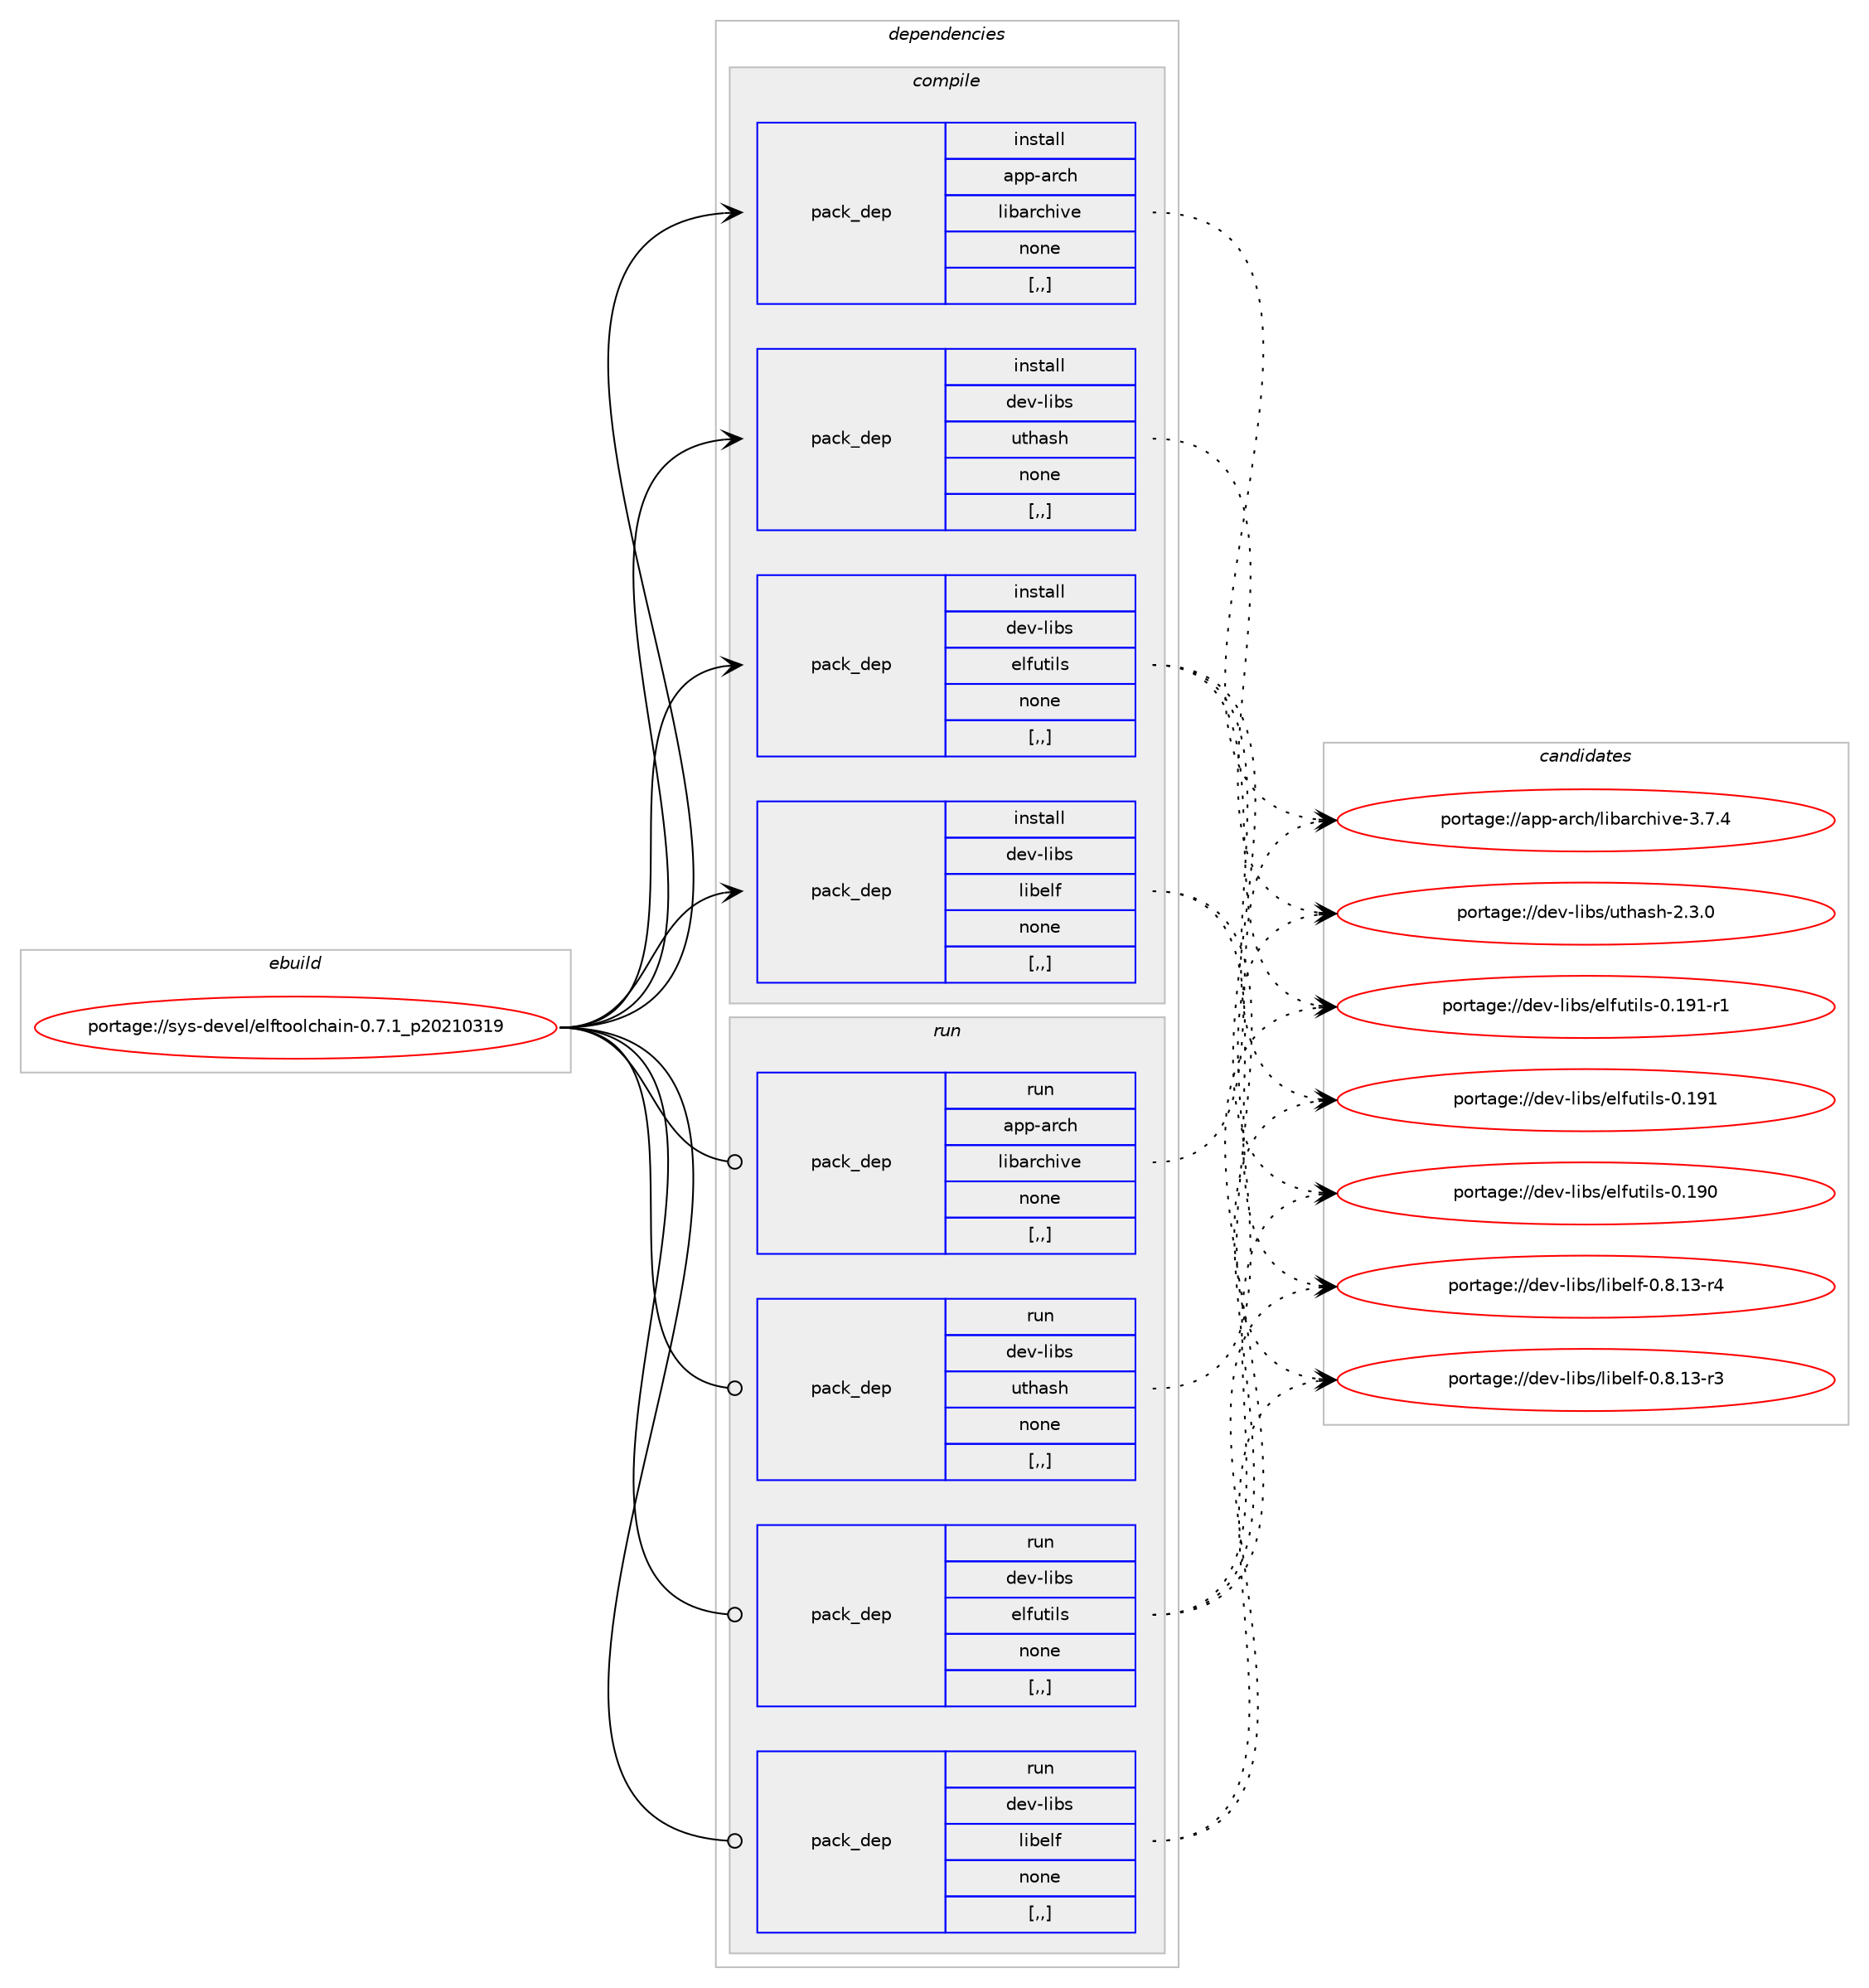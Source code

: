 digraph prolog {

# *************
# Graph options
# *************

newrank=true;
concentrate=true;
compound=true;
graph [rankdir=LR,fontname=Helvetica,fontsize=10,ranksep=1.5];#, ranksep=2.5, nodesep=0.2];
edge  [arrowhead=vee];
node  [fontname=Helvetica,fontsize=10];

# **********
# The ebuild
# **********

subgraph cluster_leftcol {
color=gray;
rank=same;
label=<<i>ebuild</i>>;
id [label="portage://sys-devel/elftoolchain-0.7.1_p20210319", color=red, width=4, href="../sys-devel/elftoolchain-0.7.1_p20210319.svg"];
}

# ****************
# The dependencies
# ****************

subgraph cluster_midcol {
color=gray;
label=<<i>dependencies</i>>;
subgraph cluster_compile {
fillcolor="#eeeeee";
style=filled;
label=<<i>compile</i>>;
subgraph pack312899 {
dependency430489 [label=<<TABLE BORDER="0" CELLBORDER="1" CELLSPACING="0" CELLPADDING="4" WIDTH="220"><TR><TD ROWSPAN="6" CELLPADDING="30">pack_dep</TD></TR><TR><TD WIDTH="110">install</TD></TR><TR><TD>app-arch</TD></TR><TR><TD>libarchive</TD></TR><TR><TD>none</TD></TR><TR><TD>[,,]</TD></TR></TABLE>>, shape=none, color=blue];
}
id:e -> dependency430489:w [weight=20,style="solid",arrowhead="vee"];
subgraph pack312900 {
dependency430490 [label=<<TABLE BORDER="0" CELLBORDER="1" CELLSPACING="0" CELLPADDING="4" WIDTH="220"><TR><TD ROWSPAN="6" CELLPADDING="30">pack_dep</TD></TR><TR><TD WIDTH="110">install</TD></TR><TR><TD>dev-libs</TD></TR><TR><TD>uthash</TD></TR><TR><TD>none</TD></TR><TR><TD>[,,]</TD></TR></TABLE>>, shape=none, color=blue];
}
id:e -> dependency430490:w [weight=20,style="solid",arrowhead="vee"];
subgraph pack312901 {
dependency430491 [label=<<TABLE BORDER="0" CELLBORDER="1" CELLSPACING="0" CELLPADDING="4" WIDTH="220"><TR><TD ROWSPAN="6" CELLPADDING="30">pack_dep</TD></TR><TR><TD WIDTH="110">install</TD></TR><TR><TD>dev-libs</TD></TR><TR><TD>elfutils</TD></TR><TR><TD>none</TD></TR><TR><TD>[,,]</TD></TR></TABLE>>, shape=none, color=blue];
}
id:e -> dependency430491:w [weight=20,style="solid",arrowhead="vee"];
subgraph pack312902 {
dependency430492 [label=<<TABLE BORDER="0" CELLBORDER="1" CELLSPACING="0" CELLPADDING="4" WIDTH="220"><TR><TD ROWSPAN="6" CELLPADDING="30">pack_dep</TD></TR><TR><TD WIDTH="110">install</TD></TR><TR><TD>dev-libs</TD></TR><TR><TD>libelf</TD></TR><TR><TD>none</TD></TR><TR><TD>[,,]</TD></TR></TABLE>>, shape=none, color=blue];
}
id:e -> dependency430492:w [weight=20,style="solid",arrowhead="vee"];
}
subgraph cluster_compileandrun {
fillcolor="#eeeeee";
style=filled;
label=<<i>compile and run</i>>;
}
subgraph cluster_run {
fillcolor="#eeeeee";
style=filled;
label=<<i>run</i>>;
subgraph pack312903 {
dependency430493 [label=<<TABLE BORDER="0" CELLBORDER="1" CELLSPACING="0" CELLPADDING="4" WIDTH="220"><TR><TD ROWSPAN="6" CELLPADDING="30">pack_dep</TD></TR><TR><TD WIDTH="110">run</TD></TR><TR><TD>app-arch</TD></TR><TR><TD>libarchive</TD></TR><TR><TD>none</TD></TR><TR><TD>[,,]</TD></TR></TABLE>>, shape=none, color=blue];
}
id:e -> dependency430493:w [weight=20,style="solid",arrowhead="odot"];
subgraph pack312904 {
dependency430494 [label=<<TABLE BORDER="0" CELLBORDER="1" CELLSPACING="0" CELLPADDING="4" WIDTH="220"><TR><TD ROWSPAN="6" CELLPADDING="30">pack_dep</TD></TR><TR><TD WIDTH="110">run</TD></TR><TR><TD>dev-libs</TD></TR><TR><TD>uthash</TD></TR><TR><TD>none</TD></TR><TR><TD>[,,]</TD></TR></TABLE>>, shape=none, color=blue];
}
id:e -> dependency430494:w [weight=20,style="solid",arrowhead="odot"];
subgraph pack312905 {
dependency430495 [label=<<TABLE BORDER="0" CELLBORDER="1" CELLSPACING="0" CELLPADDING="4" WIDTH="220"><TR><TD ROWSPAN="6" CELLPADDING="30">pack_dep</TD></TR><TR><TD WIDTH="110">run</TD></TR><TR><TD>dev-libs</TD></TR><TR><TD>elfutils</TD></TR><TR><TD>none</TD></TR><TR><TD>[,,]</TD></TR></TABLE>>, shape=none, color=blue];
}
id:e -> dependency430495:w [weight=20,style="solid",arrowhead="odot"];
subgraph pack312906 {
dependency430496 [label=<<TABLE BORDER="0" CELLBORDER="1" CELLSPACING="0" CELLPADDING="4" WIDTH="220"><TR><TD ROWSPAN="6" CELLPADDING="30">pack_dep</TD></TR><TR><TD WIDTH="110">run</TD></TR><TR><TD>dev-libs</TD></TR><TR><TD>libelf</TD></TR><TR><TD>none</TD></TR><TR><TD>[,,]</TD></TR></TABLE>>, shape=none, color=blue];
}
id:e -> dependency430496:w [weight=20,style="solid",arrowhead="odot"];
}
}

# **************
# The candidates
# **************

subgraph cluster_choices {
rank=same;
color=gray;
label=<<i>candidates</i>>;

subgraph choice312899 {
color=black;
nodesep=1;
choice9711211245971149910447108105989711499104105118101455146554652 [label="portage://app-arch/libarchive-3.7.4", color=red, width=4,href="../app-arch/libarchive-3.7.4.svg"];
dependency430489:e -> choice9711211245971149910447108105989711499104105118101455146554652:w [style=dotted,weight="100"];
}
subgraph choice312900 {
color=black;
nodesep=1;
choice10010111845108105981154711711610497115104455046514648 [label="portage://dev-libs/uthash-2.3.0", color=red, width=4,href="../dev-libs/uthash-2.3.0.svg"];
dependency430490:e -> choice10010111845108105981154711711610497115104455046514648:w [style=dotted,weight="100"];
}
subgraph choice312901 {
color=black;
nodesep=1;
choice1001011184510810598115471011081021171161051081154548464957494511449 [label="portage://dev-libs/elfutils-0.191-r1", color=red, width=4,href="../dev-libs/elfutils-0.191-r1.svg"];
choice100101118451081059811547101108102117116105108115454846495749 [label="portage://dev-libs/elfutils-0.191", color=red, width=4,href="../dev-libs/elfutils-0.191.svg"];
choice100101118451081059811547101108102117116105108115454846495748 [label="portage://dev-libs/elfutils-0.190", color=red, width=4,href="../dev-libs/elfutils-0.190.svg"];
dependency430491:e -> choice1001011184510810598115471011081021171161051081154548464957494511449:w [style=dotted,weight="100"];
dependency430491:e -> choice100101118451081059811547101108102117116105108115454846495749:w [style=dotted,weight="100"];
dependency430491:e -> choice100101118451081059811547101108102117116105108115454846495748:w [style=dotted,weight="100"];
}
subgraph choice312902 {
color=black;
nodesep=1;
choice10010111845108105981154710810598101108102454846564649514511452 [label="portage://dev-libs/libelf-0.8.13-r4", color=red, width=4,href="../dev-libs/libelf-0.8.13-r4.svg"];
choice10010111845108105981154710810598101108102454846564649514511451 [label="portage://dev-libs/libelf-0.8.13-r3", color=red, width=4,href="../dev-libs/libelf-0.8.13-r3.svg"];
dependency430492:e -> choice10010111845108105981154710810598101108102454846564649514511452:w [style=dotted,weight="100"];
dependency430492:e -> choice10010111845108105981154710810598101108102454846564649514511451:w [style=dotted,weight="100"];
}
subgraph choice312903 {
color=black;
nodesep=1;
choice9711211245971149910447108105989711499104105118101455146554652 [label="portage://app-arch/libarchive-3.7.4", color=red, width=4,href="../app-arch/libarchive-3.7.4.svg"];
dependency430493:e -> choice9711211245971149910447108105989711499104105118101455146554652:w [style=dotted,weight="100"];
}
subgraph choice312904 {
color=black;
nodesep=1;
choice10010111845108105981154711711610497115104455046514648 [label="portage://dev-libs/uthash-2.3.0", color=red, width=4,href="../dev-libs/uthash-2.3.0.svg"];
dependency430494:e -> choice10010111845108105981154711711610497115104455046514648:w [style=dotted,weight="100"];
}
subgraph choice312905 {
color=black;
nodesep=1;
choice1001011184510810598115471011081021171161051081154548464957494511449 [label="portage://dev-libs/elfutils-0.191-r1", color=red, width=4,href="../dev-libs/elfutils-0.191-r1.svg"];
choice100101118451081059811547101108102117116105108115454846495749 [label="portage://dev-libs/elfutils-0.191", color=red, width=4,href="../dev-libs/elfutils-0.191.svg"];
choice100101118451081059811547101108102117116105108115454846495748 [label="portage://dev-libs/elfutils-0.190", color=red, width=4,href="../dev-libs/elfutils-0.190.svg"];
dependency430495:e -> choice1001011184510810598115471011081021171161051081154548464957494511449:w [style=dotted,weight="100"];
dependency430495:e -> choice100101118451081059811547101108102117116105108115454846495749:w [style=dotted,weight="100"];
dependency430495:e -> choice100101118451081059811547101108102117116105108115454846495748:w [style=dotted,weight="100"];
}
subgraph choice312906 {
color=black;
nodesep=1;
choice10010111845108105981154710810598101108102454846564649514511452 [label="portage://dev-libs/libelf-0.8.13-r4", color=red, width=4,href="../dev-libs/libelf-0.8.13-r4.svg"];
choice10010111845108105981154710810598101108102454846564649514511451 [label="portage://dev-libs/libelf-0.8.13-r3", color=red, width=4,href="../dev-libs/libelf-0.8.13-r3.svg"];
dependency430496:e -> choice10010111845108105981154710810598101108102454846564649514511452:w [style=dotted,weight="100"];
dependency430496:e -> choice10010111845108105981154710810598101108102454846564649514511451:w [style=dotted,weight="100"];
}
}

}
